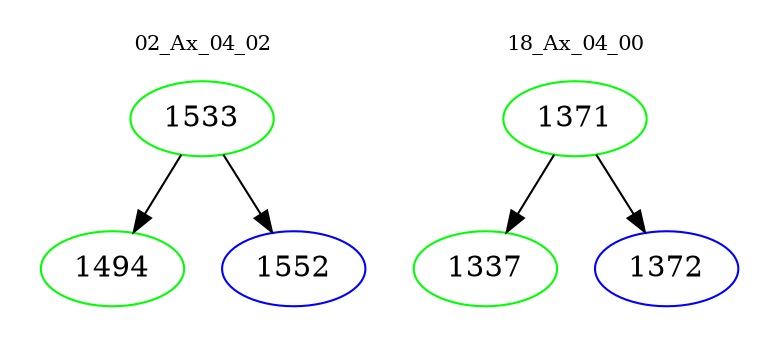 digraph{
subgraph cluster_0 {
color = white
label = "02_Ax_04_02";
fontsize=10;
T0_1533 [label="1533", color="green"]
T0_1533 -> T0_1494 [color="black"]
T0_1494 [label="1494", color="green"]
T0_1533 -> T0_1552 [color="black"]
T0_1552 [label="1552", color="blue"]
}
subgraph cluster_1 {
color = white
label = "18_Ax_04_00";
fontsize=10;
T1_1371 [label="1371", color="green"]
T1_1371 -> T1_1337 [color="black"]
T1_1337 [label="1337", color="green"]
T1_1371 -> T1_1372 [color="black"]
T1_1372 [label="1372", color="blue"]
}
}
